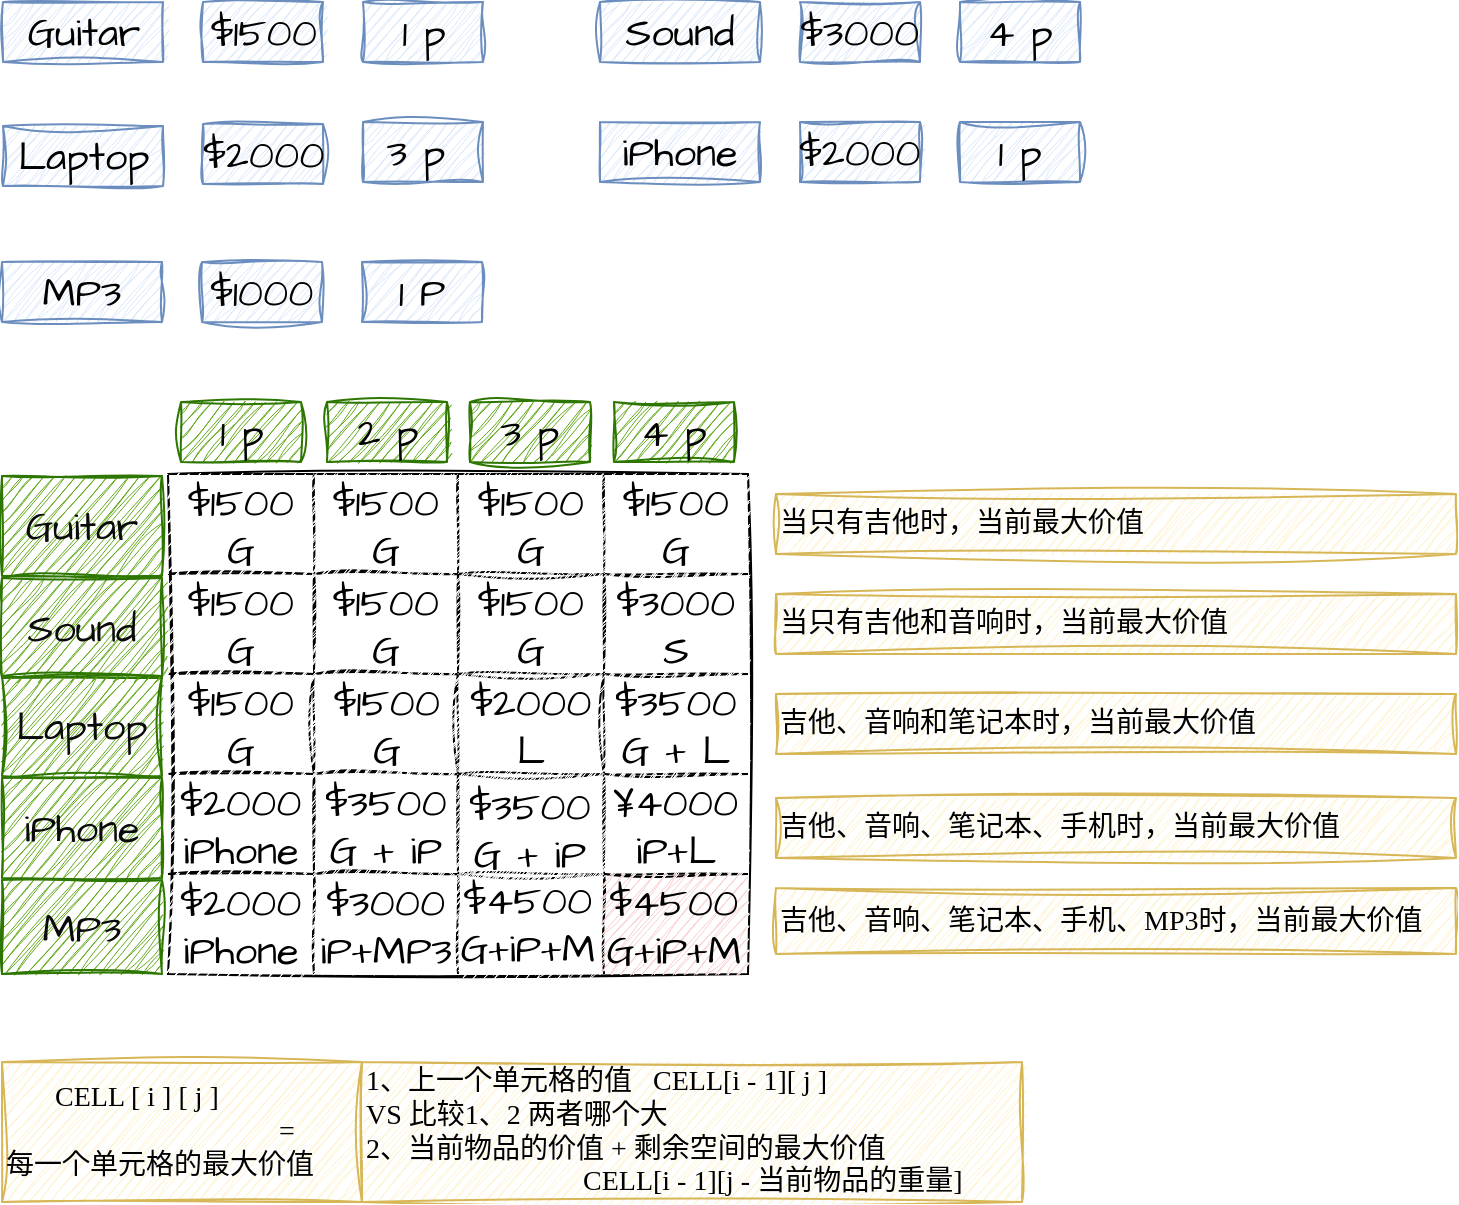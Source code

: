 <mxfile version="20.8.16" type="device"><diagram name="动态规划-01背包问题" id="ntxaOFYIwzVqihywHAKX"><mxGraphModel dx="2032" dy="804" grid="1" gridSize="10" guides="1" tooltips="1" connect="1" arrows="1" fold="1" page="1" pageScale="1" pageWidth="827" pageHeight="1169" math="0" shadow="0"><root><mxCell id="0"/><mxCell id="1" parent="0"/><mxCell id="eTortEXZxJMQQCKAFp5W-29" value="" style="shape=table;startSize=0;container=1;collapsible=0;childLayout=tableLayout;hachureGap=4;fontFamily=Architects Daughter;fontSource=https%3A%2F%2Ffonts.googleapis.com%2Fcss%3Ffamily%3DArchitects%2BDaughter;fontSize=20;swimlaneLine=1;shadow=0;fillStyle=hatch;sketch=1;curveFitting=1;jiggle=2;" vertex="1" parent="1"><mxGeometry x="-157" y="346" width="290" height="250" as="geometry"/></mxCell><mxCell id="eTortEXZxJMQQCKAFp5W-30" value="" style="shape=tableRow;horizontal=0;startSize=0;swimlaneHead=0;swimlaneBody=0;top=0;left=0;bottom=0;right=0;collapsible=0;dropTarget=0;points=[[0,0.5],[1,0.5]];portConstraint=eastwest;hachureGap=4;fontFamily=Architects Daughter;fontSource=https%3A%2F%2Ffonts.googleapis.com%2Fcss%3Ffamily%3DArchitects%2BDaughter;fontSize=20;swimlaneLine=1;shadow=0;fillStyle=hatch;sketch=1;curveFitting=1;jiggle=2;" vertex="1" parent="eTortEXZxJMQQCKAFp5W-29"><mxGeometry width="290" height="50" as="geometry"/></mxCell><mxCell id="eTortEXZxJMQQCKAFp5W-31" value="$1500&lt;br&gt;G" style="shape=partialRectangle;html=1;whiteSpace=wrap;connectable=0;overflow=hidden;top=0;left=0;bottom=0;right=0;pointerEvents=1;hachureGap=4;fontFamily=Architects Daughter;fontSource=https%3A%2F%2Ffonts.googleapis.com%2Fcss%3Ffamily%3DArchitects%2BDaughter;fontSize=20;swimlaneLine=1;shadow=0;fillStyle=hatch;sketch=1;curveFitting=1;jiggle=2;" vertex="1" parent="eTortEXZxJMQQCKAFp5W-30"><mxGeometry width="73" height="50" as="geometry"><mxRectangle width="73" height="50" as="alternateBounds"/></mxGeometry></mxCell><mxCell id="eTortEXZxJMQQCKAFp5W-32" value="$1500&lt;br&gt;G" style="shape=partialRectangle;html=1;whiteSpace=wrap;connectable=0;overflow=hidden;top=0;left=0;bottom=0;right=0;pointerEvents=1;hachureGap=4;fontFamily=Architects Daughter;fontSource=https%3A%2F%2Ffonts.googleapis.com%2Fcss%3Ffamily%3DArchitects%2BDaughter;fontSize=20;swimlaneLine=1;shadow=0;fillStyle=hatch;sketch=1;curveFitting=1;jiggle=2;" vertex="1" parent="eTortEXZxJMQQCKAFp5W-30"><mxGeometry x="73" width="72" height="50" as="geometry"><mxRectangle width="72" height="50" as="alternateBounds"/></mxGeometry></mxCell><mxCell id="eTortEXZxJMQQCKAFp5W-33" value="$1500&lt;br&gt;G" style="shape=partialRectangle;html=1;whiteSpace=wrap;connectable=0;overflow=hidden;top=0;left=0;bottom=0;right=0;pointerEvents=1;hachureGap=4;fontFamily=Architects Daughter;fontSource=https%3A%2F%2Ffonts.googleapis.com%2Fcss%3Ffamily%3DArchitects%2BDaughter;fontSize=20;swimlaneLine=1;shadow=0;fillStyle=hatch;sketch=1;curveFitting=1;jiggle=2;" vertex="1" parent="eTortEXZxJMQQCKAFp5W-30"><mxGeometry x="145" width="73" height="50" as="geometry"><mxRectangle width="73" height="50" as="alternateBounds"/></mxGeometry></mxCell><mxCell id="eTortEXZxJMQQCKAFp5W-34" value="$1500&lt;br&gt;G" style="shape=partialRectangle;html=1;whiteSpace=wrap;connectable=0;overflow=hidden;top=0;left=0;bottom=0;right=0;pointerEvents=1;hachureGap=4;fontFamily=Architects Daughter;fontSource=https%3A%2F%2Ffonts.googleapis.com%2Fcss%3Ffamily%3DArchitects%2BDaughter;fontSize=20;swimlaneLine=1;shadow=0;fillStyle=hatch;sketch=1;curveFitting=1;jiggle=2;" vertex="1" parent="eTortEXZxJMQQCKAFp5W-30"><mxGeometry x="218" width="72" height="50" as="geometry"><mxRectangle width="72" height="50" as="alternateBounds"/></mxGeometry></mxCell><mxCell id="eTortEXZxJMQQCKAFp5W-35" value="" style="shape=tableRow;horizontal=0;startSize=0;swimlaneHead=0;swimlaneBody=0;top=0;left=0;bottom=0;right=0;collapsible=0;dropTarget=0;points=[[0,0.5],[1,0.5]];portConstraint=eastwest;hachureGap=4;fontFamily=Architects Daughter;fontSource=https%3A%2F%2Ffonts.googleapis.com%2Fcss%3Ffamily%3DArchitects%2BDaughter;fontSize=20;swimlaneLine=1;shadow=0;fillStyle=hatch;sketch=1;curveFitting=1;jiggle=2;" vertex="1" parent="eTortEXZxJMQQCKAFp5W-29"><mxGeometry y="50" width="290" height="50" as="geometry"/></mxCell><mxCell id="eTortEXZxJMQQCKAFp5W-36" value="$1500&lt;br&gt;G" style="shape=partialRectangle;html=1;whiteSpace=wrap;connectable=0;overflow=hidden;top=0;left=0;bottom=0;right=0;pointerEvents=1;hachureGap=4;fontFamily=Architects Daughter;fontSource=https%3A%2F%2Ffonts.googleapis.com%2Fcss%3Ffamily%3DArchitects%2BDaughter;fontSize=20;swimlaneLine=1;shadow=0;fillStyle=hatch;sketch=1;curveFitting=1;jiggle=2;" vertex="1" parent="eTortEXZxJMQQCKAFp5W-35"><mxGeometry width="73" height="50" as="geometry"><mxRectangle width="73" height="50" as="alternateBounds"/></mxGeometry></mxCell><mxCell id="eTortEXZxJMQQCKAFp5W-37" value="$1500&lt;br&gt;G" style="shape=partialRectangle;html=1;whiteSpace=wrap;connectable=0;overflow=hidden;top=0;left=0;bottom=0;right=0;pointerEvents=1;hachureGap=4;fontFamily=Architects Daughter;fontSource=https%3A%2F%2Ffonts.googleapis.com%2Fcss%3Ffamily%3DArchitects%2BDaughter;fontSize=20;swimlaneLine=1;shadow=0;fillStyle=hatch;sketch=1;curveFitting=1;jiggle=2;" vertex="1" parent="eTortEXZxJMQQCKAFp5W-35"><mxGeometry x="73" width="72" height="50" as="geometry"><mxRectangle width="72" height="50" as="alternateBounds"/></mxGeometry></mxCell><mxCell id="eTortEXZxJMQQCKAFp5W-38" value="$1500&lt;br&gt;G" style="shape=partialRectangle;html=1;whiteSpace=wrap;connectable=0;overflow=hidden;top=0;left=0;bottom=0;right=0;pointerEvents=1;hachureGap=4;fontFamily=Architects Daughter;fontSource=https%3A%2F%2Ffonts.googleapis.com%2Fcss%3Ffamily%3DArchitects%2BDaughter;fontSize=20;swimlaneLine=1;shadow=0;fillStyle=hatch;sketch=1;curveFitting=1;jiggle=2;" vertex="1" parent="eTortEXZxJMQQCKAFp5W-35"><mxGeometry x="145" width="73" height="50" as="geometry"><mxRectangle width="73" height="50" as="alternateBounds"/></mxGeometry></mxCell><mxCell id="eTortEXZxJMQQCKAFp5W-39" value="$3000&lt;br&gt;S" style="shape=partialRectangle;html=1;whiteSpace=wrap;connectable=0;overflow=hidden;top=0;left=0;bottom=0;right=0;pointerEvents=1;hachureGap=4;fontFamily=Architects Daughter;fontSource=https%3A%2F%2Ffonts.googleapis.com%2Fcss%3Ffamily%3DArchitects%2BDaughter;fontSize=20;swimlaneLine=1;shadow=0;fillStyle=hatch;sketch=1;curveFitting=1;jiggle=2;" vertex="1" parent="eTortEXZxJMQQCKAFp5W-35"><mxGeometry x="218" width="72" height="50" as="geometry"><mxRectangle width="72" height="50" as="alternateBounds"/></mxGeometry></mxCell><mxCell id="eTortEXZxJMQQCKAFp5W-40" value="" style="shape=tableRow;horizontal=0;startSize=0;swimlaneHead=0;swimlaneBody=0;top=0;left=0;bottom=0;right=0;collapsible=0;dropTarget=0;points=[[0,0.5],[1,0.5]];portConstraint=eastwest;hachureGap=4;fontFamily=Architects Daughter;fontSource=https%3A%2F%2Ffonts.googleapis.com%2Fcss%3Ffamily%3DArchitects%2BDaughter;fontSize=20;swimlaneLine=1;shadow=0;fillStyle=hatch;sketch=1;curveFitting=1;jiggle=2;" vertex="1" parent="eTortEXZxJMQQCKAFp5W-29"><mxGeometry y="100" width="290" height="50" as="geometry"/></mxCell><mxCell id="eTortEXZxJMQQCKAFp5W-41" value="" style="shape=partialRectangle;html=1;whiteSpace=wrap;connectable=0;overflow=hidden;top=0;left=0;bottom=0;right=0;pointerEvents=1;hachureGap=4;fontFamily=Architects Daughter;fontSource=https%3A%2F%2Ffonts.googleapis.com%2Fcss%3Ffamily%3DArchitects%2BDaughter;fontSize=20;swimlaneLine=1;shadow=0;fillStyle=hatch;sketch=1;curveFitting=1;jiggle=2;" vertex="1" parent="eTortEXZxJMQQCKAFp5W-40"><mxGeometry width="73" height="50" as="geometry"><mxRectangle width="73" height="50" as="alternateBounds"/></mxGeometry></mxCell><mxCell id="eTortEXZxJMQQCKAFp5W-42" value="" style="shape=partialRectangle;html=1;whiteSpace=wrap;connectable=0;overflow=hidden;top=0;left=0;bottom=0;right=0;pointerEvents=1;hachureGap=4;fontFamily=Architects Daughter;fontSource=https%3A%2F%2Ffonts.googleapis.com%2Fcss%3Ffamily%3DArchitects%2BDaughter;fontSize=20;swimlaneLine=1;shadow=0;fillStyle=hatch;sketch=1;curveFitting=1;jiggle=2;" vertex="1" parent="eTortEXZxJMQQCKAFp5W-40"><mxGeometry x="73" width="72" height="50" as="geometry"><mxRectangle width="72" height="50" as="alternateBounds"/></mxGeometry></mxCell><mxCell id="eTortEXZxJMQQCKAFp5W-43" value="$2000&lt;br&gt;L" style="shape=partialRectangle;html=1;whiteSpace=wrap;connectable=0;overflow=hidden;top=0;left=0;bottom=0;right=0;pointerEvents=1;hachureGap=4;fontFamily=Architects Daughter;fontSource=https%3A%2F%2Ffonts.googleapis.com%2Fcss%3Ffamily%3DArchitects%2BDaughter;fontSize=20;swimlaneLine=1;shadow=0;fillStyle=hatch;sketch=1;curveFitting=1;jiggle=2;" vertex="1" parent="eTortEXZxJMQQCKAFp5W-40"><mxGeometry x="145" width="73" height="50" as="geometry"><mxRectangle width="73" height="50" as="alternateBounds"/></mxGeometry></mxCell><mxCell id="eTortEXZxJMQQCKAFp5W-44" value="$3500&lt;br&gt;G + L" style="shape=partialRectangle;html=1;whiteSpace=wrap;connectable=0;overflow=hidden;top=0;left=0;bottom=0;right=0;pointerEvents=1;hachureGap=4;fontFamily=Architects Daughter;fontSource=https%3A%2F%2Ffonts.googleapis.com%2Fcss%3Ffamily%3DArchitects%2BDaughter;fontSize=20;swimlaneLine=1;shadow=0;fillStyle=hatch;sketch=1;curveFitting=1;jiggle=2;" vertex="1" parent="eTortEXZxJMQQCKAFp5W-40"><mxGeometry x="218" width="72" height="50" as="geometry"><mxRectangle width="72" height="50" as="alternateBounds"/></mxGeometry></mxCell><mxCell id="eTortEXZxJMQQCKAFp5W-45" value="" style="shape=tableRow;horizontal=0;startSize=0;swimlaneHead=0;swimlaneBody=0;top=0;left=0;bottom=0;right=0;collapsible=0;dropTarget=0;points=[[0,0.5],[1,0.5]];portConstraint=eastwest;hachureGap=4;fontFamily=Architects Daughter;fontSource=https%3A%2F%2Ffonts.googleapis.com%2Fcss%3Ffamily%3DArchitects%2BDaughter;fontSize=20;swimlaneLine=1;shadow=0;fillStyle=hatch;sketch=1;curveFitting=1;jiggle=2;" vertex="1" parent="eTortEXZxJMQQCKAFp5W-29"><mxGeometry y="150" width="290" height="50" as="geometry"/></mxCell><mxCell id="eTortEXZxJMQQCKAFp5W-46" value="$2000&lt;br&gt;iPhone" style="shape=partialRectangle;html=1;whiteSpace=wrap;connectable=0;overflow=hidden;top=0;left=0;bottom=0;right=0;pointerEvents=1;hachureGap=4;fontFamily=Architects Daughter;fontSource=https%3A%2F%2Ffonts.googleapis.com%2Fcss%3Ffamily%3DArchitects%2BDaughter;fontSize=20;swimlaneLine=1;shadow=0;fillStyle=hatch;sketch=1;curveFitting=1;jiggle=2;" vertex="1" parent="eTortEXZxJMQQCKAFp5W-45"><mxGeometry width="73" height="50" as="geometry"><mxRectangle width="73" height="50" as="alternateBounds"/></mxGeometry></mxCell><mxCell id="eTortEXZxJMQQCKAFp5W-47" value="$3500&lt;br&gt;G + iP" style="shape=partialRectangle;html=1;whiteSpace=wrap;connectable=0;overflow=hidden;top=0;left=0;bottom=0;right=0;pointerEvents=1;hachureGap=4;fontFamily=Architects Daughter;fontSource=https%3A%2F%2Ffonts.googleapis.com%2Fcss%3Ffamily%3DArchitects%2BDaughter;fontSize=20;swimlaneLine=1;shadow=0;fillStyle=hatch;sketch=1;curveFitting=1;jiggle=2;" vertex="1" parent="eTortEXZxJMQQCKAFp5W-45"><mxGeometry x="73" width="72" height="50" as="geometry"><mxRectangle width="72" height="50" as="alternateBounds"/></mxGeometry></mxCell><mxCell id="eTortEXZxJMQQCKAFp5W-48" value="" style="shape=partialRectangle;html=1;whiteSpace=wrap;connectable=0;overflow=hidden;top=0;left=0;bottom=0;right=0;pointerEvents=1;hachureGap=4;fontFamily=Architects Daughter;fontSource=https%3A%2F%2Ffonts.googleapis.com%2Fcss%3Ffamily%3DArchitects%2BDaughter;fontSize=20;swimlaneLine=1;shadow=0;fillStyle=hatch;sketch=1;curveFitting=1;jiggle=2;" vertex="1" parent="eTortEXZxJMQQCKAFp5W-45"><mxGeometry x="145" width="73" height="50" as="geometry"><mxRectangle width="73" height="50" as="alternateBounds"/></mxGeometry></mxCell><mxCell id="eTortEXZxJMQQCKAFp5W-49" value="¥4000&lt;br&gt;iP+L" style="shape=partialRectangle;html=1;whiteSpace=wrap;connectable=0;overflow=hidden;top=0;left=0;bottom=0;right=0;pointerEvents=1;hachureGap=4;fontFamily=Architects Daughter;fontSource=https%3A%2F%2Ffonts.googleapis.com%2Fcss%3Ffamily%3DArchitects%2BDaughter;fontSize=20;swimlaneLine=1;shadow=0;fillStyle=hatch;sketch=1;curveFitting=1;jiggle=2;" vertex="1" parent="eTortEXZxJMQQCKAFp5W-45"><mxGeometry x="218" width="72" height="50" as="geometry"><mxRectangle width="72" height="50" as="alternateBounds"/></mxGeometry></mxCell><mxCell id="eTortEXZxJMQQCKAFp5W-50" value="" style="shape=tableRow;horizontal=0;startSize=0;swimlaneHead=0;swimlaneBody=0;top=0;left=0;bottom=0;right=0;collapsible=0;dropTarget=0;points=[[0,0.5],[1,0.5]];portConstraint=eastwest;hachureGap=4;fontFamily=Architects Daughter;fontSource=https%3A%2F%2Ffonts.googleapis.com%2Fcss%3Ffamily%3DArchitects%2BDaughter;fontSize=20;swimlaneLine=1;shadow=0;fillStyle=hatch;sketch=1;curveFitting=1;jiggle=2;" vertex="1" parent="eTortEXZxJMQQCKAFp5W-29"><mxGeometry y="200" width="290" height="50" as="geometry"/></mxCell><mxCell id="eTortEXZxJMQQCKAFp5W-51" value="" style="shape=partialRectangle;html=1;whiteSpace=wrap;connectable=0;overflow=hidden;top=0;left=0;bottom=0;right=0;pointerEvents=1;hachureGap=4;fontFamily=Architects Daughter;fontSource=https%3A%2F%2Ffonts.googleapis.com%2Fcss%3Ffamily%3DArchitects%2BDaughter;fontSize=20;swimlaneLine=1;shadow=0;fillStyle=hatch;sketch=1;curveFitting=1;jiggle=2;" vertex="1" parent="eTortEXZxJMQQCKAFp5W-50"><mxGeometry width="73" height="50" as="geometry"><mxRectangle width="73" height="50" as="alternateBounds"/></mxGeometry></mxCell><mxCell id="eTortEXZxJMQQCKAFp5W-52" value="$3000&lt;br&gt;iP+MP3" style="shape=partialRectangle;html=1;whiteSpace=wrap;connectable=0;overflow=hidden;top=0;left=0;bottom=0;right=0;pointerEvents=1;hachureGap=4;fontFamily=Architects Daughter;fontSource=https%3A%2F%2Ffonts.googleapis.com%2Fcss%3Ffamily%3DArchitects%2BDaughter;fontSize=20;swimlaneLine=1;shadow=0;fillStyle=hatch;sketch=1;curveFitting=1;jiggle=2;" vertex="1" parent="eTortEXZxJMQQCKAFp5W-50"><mxGeometry x="73" width="72" height="50" as="geometry"><mxRectangle width="72" height="50" as="alternateBounds"/></mxGeometry></mxCell><mxCell id="eTortEXZxJMQQCKAFp5W-53" value="" style="shape=partialRectangle;html=1;whiteSpace=wrap;connectable=0;overflow=hidden;top=0;left=0;bottom=0;right=0;pointerEvents=1;hachureGap=4;fontFamily=Architects Daughter;fontSource=https%3A%2F%2Ffonts.googleapis.com%2Fcss%3Ffamily%3DArchitects%2BDaughter;fontSize=20;swimlaneLine=1;shadow=0;fillStyle=hatch;sketch=1;curveFitting=1;jiggle=2;" vertex="1" parent="eTortEXZxJMQQCKAFp5W-50"><mxGeometry x="145" width="73" height="50" as="geometry"><mxRectangle width="73" height="50" as="alternateBounds"/></mxGeometry></mxCell><mxCell id="eTortEXZxJMQQCKAFp5W-54" value="" style="shape=partialRectangle;html=1;whiteSpace=wrap;connectable=0;overflow=hidden;top=0;left=0;bottom=0;right=0;pointerEvents=1;hachureGap=4;fontFamily=Architects Daughter;fontSource=https%3A%2F%2Ffonts.googleapis.com%2Fcss%3Ffamily%3DArchitects%2BDaughter;fontSize=20;swimlaneLine=1;shadow=0;fillStyle=hatch;sketch=1;curveFitting=1;jiggle=2;" vertex="1" parent="eTortEXZxJMQQCKAFp5W-50"><mxGeometry x="218" width="72" height="50" as="geometry"><mxRectangle width="72" height="50" as="alternateBounds"/></mxGeometry></mxCell><mxCell id="eTortEXZxJMQQCKAFp5W-55" value="Guitar" style="text;strokeColor=#2D7600;align=center;fillColor=#60a917;html=1;verticalAlign=middle;whiteSpace=wrap;rounded=0;fontSize=20;fontFamily=Architects Daughter;fontColor=#0a0a0a;sketch=1;curveFitting=1;jiggle=2;" vertex="1" parent="1"><mxGeometry x="-240" y="347" width="80" height="50" as="geometry"/></mxCell><mxCell id="eTortEXZxJMQQCKAFp5W-56" value="Sound" style="text;strokeColor=#2D7600;align=center;fillColor=#60a917;html=1;verticalAlign=middle;whiteSpace=wrap;rounded=0;fontSize=20;fontFamily=Architects Daughter;fontColor=#0a0a0a;sketch=1;curveFitting=1;jiggle=2;" vertex="1" parent="1"><mxGeometry x="-240" y="398" width="80" height="50" as="geometry"/></mxCell><mxCell id="eTortEXZxJMQQCKAFp5W-57" value="Laptop" style="text;strokeColor=#2D7600;align=center;fillColor=#60a917;html=1;verticalAlign=middle;whiteSpace=wrap;rounded=0;fontSize=20;fontFamily=Architects Daughter;fontColor=#0a0a0a;sketch=1;curveFitting=1;jiggle=2;" vertex="1" parent="1"><mxGeometry x="-240" y="447" width="80" height="50" as="geometry"/></mxCell><mxCell id="eTortEXZxJMQQCKAFp5W-58" value="iPhone" style="text;strokeColor=#2D7600;align=center;fillColor=#60a917;html=1;verticalAlign=middle;whiteSpace=wrap;rounded=0;fontSize=20;fontFamily=Architects Daughter;fontColor=#0a0a0a;sketch=1;curveFitting=1;jiggle=2;" vertex="1" parent="1"><mxGeometry x="-240" y="498" width="80" height="50" as="geometry"/></mxCell><mxCell id="eTortEXZxJMQQCKAFp5W-59" value="MP3" style="text;strokeColor=#2D7600;align=center;fillColor=#60a917;html=1;verticalAlign=middle;whiteSpace=wrap;rounded=0;fontSize=20;fontFamily=Architects Daughter;fontColor=#0a0a0a;sketch=1;curveFitting=1;jiggle=2;" vertex="1" parent="1"><mxGeometry x="-240" y="549" width="80" height="47" as="geometry"/></mxCell><mxCell id="eTortEXZxJMQQCKAFp5W-60" value="1 p" style="text;strokeColor=#2D7600;align=center;fillColor=#60a917;html=1;verticalAlign=middle;whiteSpace=wrap;rounded=0;fontSize=20;fontFamily=Architects Daughter;fontColor=#000000;sketch=1;curveFitting=1;jiggle=2;" vertex="1" parent="1"><mxGeometry x="-150.5" y="310" width="60" height="30" as="geometry"/></mxCell><mxCell id="eTortEXZxJMQQCKAFp5W-61" value="2 p" style="text;strokeColor=#2D7600;align=center;fillColor=#60a917;html=1;verticalAlign=middle;whiteSpace=wrap;rounded=0;fontSize=20;fontFamily=Architects Daughter;fontColor=#000000;sketch=1;curveFitting=1;jiggle=2;" vertex="1" parent="1"><mxGeometry x="-77.5" y="310" width="60" height="30" as="geometry"/></mxCell><mxCell id="eTortEXZxJMQQCKAFp5W-62" value="3 p" style="text;strokeColor=#2D7600;align=center;fillColor=#60a917;html=1;verticalAlign=middle;whiteSpace=wrap;rounded=0;fontSize=20;fontFamily=Architects Daughter;fontColor=#000000;sketch=1;curveFitting=1;jiggle=2;" vertex="1" parent="1"><mxGeometry x="-6" y="310" width="60" height="30" as="geometry"/></mxCell><mxCell id="eTortEXZxJMQQCKAFp5W-63" value="4 p" style="text;strokeColor=#2D7600;align=center;fillColor=#60a917;html=1;verticalAlign=middle;whiteSpace=wrap;rounded=0;fontSize=20;fontFamily=Architects Daughter;fontColor=#000000;sketch=1;curveFitting=1;jiggle=2;" vertex="1" parent="1"><mxGeometry x="66" y="310" width="60" height="30" as="geometry"/></mxCell><mxCell id="eTortEXZxJMQQCKAFp5W-64" value="Guitar" style="text;align=center;html=1;verticalAlign=middle;whiteSpace=wrap;rounded=0;fontSize=20;fontFamily=Architects Daughter;fillColor=#dae8fc;strokeColor=#6c8ebf;sketch=1;curveFitting=1;jiggle=2;" vertex="1" parent="1"><mxGeometry x="-239.5" y="110" width="80" height="30" as="geometry"/></mxCell><mxCell id="eTortEXZxJMQQCKAFp5W-65" value="Sound" style="text;align=center;html=1;verticalAlign=middle;whiteSpace=wrap;rounded=0;fontSize=20;fontFamily=Architects Daughter;fillColor=#dae8fc;strokeColor=#6c8ebf;sketch=1;curveFitting=1;jiggle=2;" vertex="1" parent="1"><mxGeometry x="59" y="110" width="80" height="30" as="geometry"/></mxCell><mxCell id="eTortEXZxJMQQCKAFp5W-66" value="Laptop" style="text;align=center;html=1;verticalAlign=middle;whiteSpace=wrap;rounded=0;fontSize=20;fontFamily=Architects Daughter;fillColor=#dae8fc;strokeColor=#6c8ebf;sketch=1;curveFitting=1;jiggle=2;" vertex="1" parent="1"><mxGeometry x="-239.5" y="172" width="80" height="30" as="geometry"/></mxCell><mxCell id="eTortEXZxJMQQCKAFp5W-67" value="iPhone" style="text;align=center;html=1;verticalAlign=middle;whiteSpace=wrap;rounded=0;fontSize=20;fontFamily=Architects Daughter;fillColor=#dae8fc;strokeColor=#6c8ebf;sketch=1;curveFitting=1;jiggle=2;" vertex="1" parent="1"><mxGeometry x="59" y="170" width="80" height="30" as="geometry"/></mxCell><mxCell id="eTortEXZxJMQQCKAFp5W-68" value="MP3" style="text;align=center;html=1;verticalAlign=middle;whiteSpace=wrap;rounded=0;fontSize=20;fontFamily=Architects Daughter;fillColor=#dae8fc;strokeColor=#6c8ebf;sketch=1;curveFitting=1;jiggle=2;" vertex="1" parent="1"><mxGeometry x="-240" y="240" width="80" height="30" as="geometry"/></mxCell><mxCell id="eTortEXZxJMQQCKAFp5W-69" value="$1500" style="text;align=center;html=1;verticalAlign=middle;whiteSpace=wrap;rounded=0;fontSize=20;fontFamily=Architects Daughter;fillColor=#dae8fc;strokeColor=#6c8ebf;sketch=1;curveFitting=1;jiggle=2;" vertex="1" parent="1"><mxGeometry x="-139.5" y="110" width="60" height="30" as="geometry"/></mxCell><mxCell id="eTortEXZxJMQQCKAFp5W-70" value="$3000" style="text;align=center;html=1;verticalAlign=middle;whiteSpace=wrap;rounded=0;fontSize=20;fontFamily=Architects Daughter;fillColor=#dae8fc;strokeColor=#6c8ebf;sketch=1;curveFitting=1;jiggle=2;" vertex="1" parent="1"><mxGeometry x="159" y="110" width="60" height="30" as="geometry"/></mxCell><mxCell id="eTortEXZxJMQQCKAFp5W-71" value="$2000" style="text;align=center;html=1;verticalAlign=middle;whiteSpace=wrap;rounded=0;fontSize=20;fontFamily=Architects Daughter;fillColor=#dae8fc;strokeColor=#6c8ebf;sketch=1;curveFitting=1;jiggle=2;" vertex="1" parent="1"><mxGeometry x="-139.5" y="171" width="60" height="30" as="geometry"/></mxCell><mxCell id="eTortEXZxJMQQCKAFp5W-72" value="$2000" style="text;align=center;html=1;verticalAlign=middle;whiteSpace=wrap;rounded=0;fontSize=20;fontFamily=Architects Daughter;fillColor=#dae8fc;strokeColor=#6c8ebf;sketch=1;curveFitting=1;jiggle=2;" vertex="1" parent="1"><mxGeometry x="159" y="170" width="60" height="30" as="geometry"/></mxCell><mxCell id="eTortEXZxJMQQCKAFp5W-73" value="$1000" style="text;align=center;html=1;verticalAlign=middle;whiteSpace=wrap;rounded=0;fontSize=20;fontFamily=Architects Daughter;fillColor=#dae8fc;strokeColor=#6c8ebf;sketch=1;curveFitting=1;jiggle=2;" vertex="1" parent="1"><mxGeometry x="-140" y="240" width="60" height="30" as="geometry"/></mxCell><mxCell id="eTortEXZxJMQQCKAFp5W-79" value="1 p" style="text;align=center;html=1;verticalAlign=middle;whiteSpace=wrap;rounded=0;fontSize=20;fontFamily=Architects Daughter;fillColor=#dae8fc;strokeColor=#6c8ebf;sketch=1;curveFitting=1;jiggle=2;" vertex="1" parent="1"><mxGeometry x="-59.5" y="110" width="60" height="30" as="geometry"/></mxCell><mxCell id="eTortEXZxJMQQCKAFp5W-80" value="4 p" style="text;align=center;html=1;verticalAlign=middle;whiteSpace=wrap;rounded=0;fontSize=20;fontFamily=Architects Daughter;fillColor=#dae8fc;strokeColor=#6c8ebf;sketch=1;curveFitting=1;jiggle=2;" vertex="1" parent="1"><mxGeometry x="239" y="110" width="60" height="30" as="geometry"/></mxCell><mxCell id="eTortEXZxJMQQCKAFp5W-81" value="3 p&amp;nbsp;" style="text;align=center;html=1;verticalAlign=middle;whiteSpace=wrap;rounded=0;fontSize=20;fontFamily=Architects Daughter;fillColor=#dae8fc;strokeColor=#6c8ebf;sketch=1;curveFitting=1;jiggle=2;" vertex="1" parent="1"><mxGeometry x="-59.5" y="170" width="60" height="30" as="geometry"/></mxCell><mxCell id="eTortEXZxJMQQCKAFp5W-82" value="1 p" style="text;align=center;html=1;verticalAlign=middle;whiteSpace=wrap;rounded=0;fontSize=20;fontFamily=Architects Daughter;fillColor=#dae8fc;strokeColor=#6c8ebf;sketch=1;curveFitting=1;jiggle=2;" vertex="1" parent="1"><mxGeometry x="239" y="170" width="60" height="30" as="geometry"/></mxCell><mxCell id="eTortEXZxJMQQCKAFp5W-83" value="1 P" style="text;align=center;html=1;verticalAlign=middle;whiteSpace=wrap;rounded=0;fontSize=20;fontFamily=Architects Daughter;fillColor=#dae8fc;strokeColor=#6c8ebf;sketch=1;curveFitting=1;jiggle=2;" vertex="1" parent="1"><mxGeometry x="-60" y="240" width="60" height="30" as="geometry"/></mxCell><mxCell id="eTortEXZxJMQQCKAFp5W-85" value="$1500&lt;br&gt;G" style="shape=partialRectangle;html=1;whiteSpace=wrap;connectable=0;overflow=hidden;top=0;left=0;bottom=0;right=0;pointerEvents=1;hachureGap=4;fontFamily=Architects Daughter;fontSource=https%3A%2F%2Ffonts.googleapis.com%2Fcss%3Ffamily%3DArchitects%2BDaughter;fontSize=20;swimlaneLine=1;shadow=0;fillStyle=hatch;sketch=1;curveFitting=1;jiggle=2;" vertex="1" parent="1"><mxGeometry x="-157" y="446" width="73" height="50" as="geometry"><mxRectangle width="73" height="50" as="alternateBounds"/></mxGeometry></mxCell><mxCell id="eTortEXZxJMQQCKAFp5W-86" value="$1500&lt;br&gt;G" style="shape=partialRectangle;html=1;whiteSpace=wrap;connectable=0;overflow=hidden;top=0;left=0;bottom=0;right=0;pointerEvents=1;hachureGap=4;fontFamily=Architects Daughter;fontSource=https%3A%2F%2Ffonts.googleapis.com%2Fcss%3Ffamily%3DArchitects%2BDaughter;fontSize=20;swimlaneLine=1;shadow=0;fillStyle=hatch;sketch=1;curveFitting=1;jiggle=2;" vertex="1" parent="1"><mxGeometry x="-84" y="446" width="73" height="50" as="geometry"><mxRectangle width="73" height="50" as="alternateBounds"/></mxGeometry></mxCell><mxCell id="eTortEXZxJMQQCKAFp5W-87" value="当只有吉他时，当前最大价值" style="text;strokeColor=#d6b656;align=left;fillColor=#fff2cc;html=1;verticalAlign=middle;whiteSpace=wrap;rounded=0;fontSize=14;fontFamily=Verdana;sketch=1;curveFitting=1;jiggle=2;" vertex="1" parent="1"><mxGeometry x="147" y="356" width="340" height="30" as="geometry"/></mxCell><mxCell id="eTortEXZxJMQQCKAFp5W-88" value="当只有吉他和音响时，当前最大价值" style="text;strokeColor=#d6b656;align=left;fillColor=#fff2cc;html=1;verticalAlign=middle;whiteSpace=wrap;rounded=0;fontSize=14;fontFamily=Verdana;sketch=1;curveFitting=1;jiggle=2;" vertex="1" parent="1"><mxGeometry x="147" y="406" width="340" height="30" as="geometry"/></mxCell><mxCell id="eTortEXZxJMQQCKAFp5W-89" value="吉他、音响和笔记本时，当前最大价值" style="text;strokeColor=#d6b656;align=left;fillColor=#fff2cc;html=1;verticalAlign=middle;whiteSpace=wrap;rounded=0;fontSize=14;fontFamily=Verdana;sketch=1;curveFitting=1;jiggle=2;" vertex="1" parent="1"><mxGeometry x="147" y="456" width="340" height="30" as="geometry"/></mxCell><mxCell id="eTortEXZxJMQQCKAFp5W-92" value="吉他、音响、笔记本、手机时，当前最大价值" style="text;strokeColor=#d6b656;align=left;fillColor=#fff2cc;html=1;verticalAlign=middle;whiteSpace=wrap;rounded=0;fontSize=14;fontFamily=Verdana;sketch=1;curveFitting=1;jiggle=2;" vertex="1" parent="1"><mxGeometry x="147" y="508" width="340" height="30" as="geometry"/></mxCell><mxCell id="eTortEXZxJMQQCKAFp5W-94" value="吉他、音响、笔记本、手机、MP3时，当前最大价值" style="text;strokeColor=#d6b656;align=left;fillColor=#fff2cc;html=1;verticalAlign=middle;whiteSpace=wrap;rounded=0;fontSize=14;fontFamily=Verdana;sketch=1;curveFitting=1;jiggle=2;" vertex="1" parent="1"><mxGeometry x="147" y="553" width="340" height="33" as="geometry"/></mxCell><mxCell id="eTortEXZxJMQQCKAFp5W-103" value="$3500&lt;br&gt;G + iP" style="shape=partialRectangle;html=1;whiteSpace=wrap;connectable=0;overflow=hidden;top=0;left=0;bottom=0;right=0;pointerEvents=1;hachureGap=4;fontFamily=Architects Daughter;fontSource=https%3A%2F%2Ffonts.googleapis.com%2Fcss%3Ffamily%3DArchitects%2BDaughter;fontSize=20;swimlaneLine=1;shadow=0;fillStyle=hatch;sketch=1;curveFitting=1;jiggle=2;" vertex="1" parent="1"><mxGeometry x="-12" y="498" width="72" height="50" as="geometry"><mxRectangle width="72" height="50" as="alternateBounds"/></mxGeometry></mxCell><mxCell id="eTortEXZxJMQQCKAFp5W-104" value="$2000&lt;br&gt;iPhone" style="shape=partialRectangle;html=1;whiteSpace=wrap;connectable=0;overflow=hidden;top=0;left=0;bottom=0;right=0;pointerEvents=1;hachureGap=4;fontFamily=Architects Daughter;fontSource=https%3A%2F%2Ffonts.googleapis.com%2Fcss%3Ffamily%3DArchitects%2BDaughter;fontSize=20;swimlaneLine=1;shadow=0;fillStyle=hatch;sketch=1;curveFitting=1;jiggle=2;" vertex="1" parent="1"><mxGeometry x="-157" y="546" width="73" height="50" as="geometry"><mxRectangle width="73" height="50" as="alternateBounds"/></mxGeometry></mxCell><mxCell id="eTortEXZxJMQQCKAFp5W-105" value="$4500&lt;br&gt;G+iP+M" style="shape=partialRectangle;html=1;whiteSpace=wrap;connectable=0;overflow=hidden;top=0;left=0;bottom=0;right=0;pointerEvents=1;hachureGap=4;fontFamily=Architects Daughter;fontSource=https%3A%2F%2Ffonts.googleapis.com%2Fcss%3Ffamily%3DArchitects%2BDaughter;fontSize=20;swimlaneLine=1;shadow=0;fillStyle=hatch;sketch=1;curveFitting=1;jiggle=2;" vertex="1" parent="1"><mxGeometry x="-13.5" y="544.5" width="72" height="50" as="geometry"><mxRectangle width="72" height="50" as="alternateBounds"/></mxGeometry></mxCell><mxCell id="eTortEXZxJMQQCKAFp5W-106" value="$4500&lt;br&gt;G+iP+M" style="shape=partialRectangle;html=1;whiteSpace=wrap;connectable=0;overflow=hidden;top=0;left=0;bottom=0;right=0;pointerEvents=1;hachureGap=4;fontFamily=Architects Daughter;fontSource=https%3A%2F%2Ffonts.googleapis.com%2Fcss%3Ffamily%3DArchitects%2BDaughter;fontSize=20;swimlaneLine=1;shadow=0;fillStyle=hatch;fillColor=#f8cecc;strokeColor=#b85450;sketch=1;curveFitting=1;jiggle=2;" vertex="1" parent="1"><mxGeometry x="60" y="546" width="72" height="50" as="geometry"><mxRectangle width="72" height="50" as="alternateBounds"/></mxGeometry></mxCell><mxCell id="eTortEXZxJMQQCKAFp5W-109" value="" style="group" vertex="1" connectable="0" parent="1"><mxGeometry x="-240" y="640" width="510" height="70" as="geometry"/></mxCell><mxCell id="eTortEXZxJMQQCKAFp5W-107" value="&amp;nbsp; &amp;nbsp; &amp;nbsp; &amp;nbsp;CELL [ i ] [ j ]&amp;nbsp; &amp;nbsp; &amp;nbsp; &amp;nbsp; &amp;nbsp; &amp;nbsp;&amp;nbsp;&lt;br&gt;&amp;nbsp; &amp;nbsp; &amp;nbsp; &amp;nbsp; &amp;nbsp; &amp;nbsp; &amp;nbsp; &amp;nbsp; &amp;nbsp; &amp;nbsp; &amp;nbsp; &amp;nbsp; &amp;nbsp; &amp;nbsp; &amp;nbsp; &amp;nbsp; &amp;nbsp; &amp;nbsp; &amp;nbsp; &amp;nbsp;=&amp;nbsp;&lt;br&gt;每一个单元格的最大价值&amp;nbsp;" style="text;html=1;strokeColor=#d6b656;fillColor=#fff2cc;align=left;verticalAlign=middle;whiteSpace=wrap;rounded=0;fontSize=14;fontFamily=Comic Sans MS;sketch=1;curveFitting=1;jiggle=2;" vertex="1" parent="eTortEXZxJMQQCKAFp5W-109"><mxGeometry width="180" height="70" as="geometry"/></mxCell><mxCell id="eTortEXZxJMQQCKAFp5W-108" value="1、上一个单元格的值&amp;nbsp; &amp;nbsp;CELL[i - 1][ j&amp;nbsp;]&lt;br&gt;VS 比较1、2 两者哪个大&lt;br&gt;2、当前物品的价值 + 剩余空间的最大价值&lt;br&gt;&amp;nbsp; &amp;nbsp; &amp;nbsp; &amp;nbsp; &amp;nbsp; &amp;nbsp; &amp;nbsp; &amp;nbsp; &amp;nbsp; &amp;nbsp; &amp;nbsp; &amp;nbsp; &amp;nbsp; &amp;nbsp; &amp;nbsp; &amp;nbsp;CELL[i - 1][j - 当前物品的重量]" style="text;html=1;strokeColor=#d6b656;fillColor=#fff2cc;align=left;verticalAlign=middle;whiteSpace=wrap;rounded=0;fontSize=14;fontFamily=Comic Sans MS;sketch=1;curveFitting=1;jiggle=2;" vertex="1" parent="eTortEXZxJMQQCKAFp5W-109"><mxGeometry x="180" width="330" height="70" as="geometry"/></mxCell></root></mxGraphModel></diagram></mxfile>